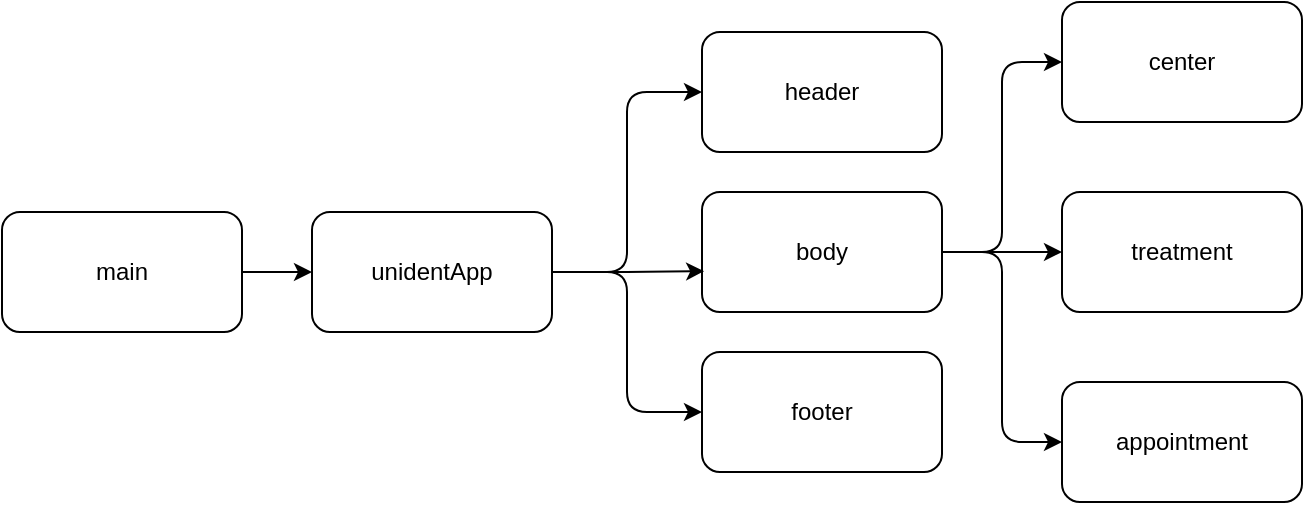 <mxfile>
    <diagram id="oEaeB0mKc6C0P4M9qnaP" name="Page-1">
        <mxGraphModel dx="944" dy="624" grid="1" gridSize="10" guides="1" tooltips="1" connect="1" arrows="1" fold="1" page="1" pageScale="1" pageWidth="850" pageHeight="1100" math="0" shadow="0">
            <root>
                <mxCell id="0"/>
                <mxCell id="1" parent="0"/>
                <mxCell id="11" style="edgeStyle=none;html=1;exitX=1;exitY=0.5;exitDx=0;exitDy=0;entryX=0;entryY=0.5;entryDx=0;entryDy=0;" edge="1" parent="1" source="2" target="10">
                    <mxGeometry relative="1" as="geometry"/>
                </mxCell>
                <mxCell id="2" value="main" style="rounded=1;whiteSpace=wrap;html=1;" vertex="1" parent="1">
                    <mxGeometry x="30" y="335" width="120" height="60" as="geometry"/>
                </mxCell>
                <mxCell id="4" value="header" style="rounded=1;whiteSpace=wrap;html=1;" vertex="1" parent="1">
                    <mxGeometry x="380" y="245" width="120" height="60" as="geometry"/>
                </mxCell>
                <mxCell id="16" style="edgeStyle=orthogonalEdgeStyle;html=1;entryX=0;entryY=0.5;entryDx=0;entryDy=0;" edge="1" parent="1" source="5" target="9">
                    <mxGeometry relative="1" as="geometry">
                        <Array as="points">
                            <mxPoint x="530" y="355"/>
                            <mxPoint x="530" y="260"/>
                        </Array>
                    </mxGeometry>
                </mxCell>
                <mxCell id="18" style="edgeStyle=orthogonalEdgeStyle;html=1;entryX=0;entryY=0.5;entryDx=0;entryDy=0;" edge="1" parent="1" source="5" target="8">
                    <mxGeometry relative="1" as="geometry"/>
                </mxCell>
                <mxCell id="20" style="edgeStyle=orthogonalEdgeStyle;html=1;entryX=0;entryY=0.5;entryDx=0;entryDy=0;" edge="1" parent="1" source="5" target="6">
                    <mxGeometry relative="1" as="geometry"/>
                </mxCell>
                <mxCell id="5" value="body" style="rounded=1;whiteSpace=wrap;html=1;" vertex="1" parent="1">
                    <mxGeometry x="380" y="325" width="120" height="60" as="geometry"/>
                </mxCell>
                <mxCell id="6" value="appointment" style="rounded=1;whiteSpace=wrap;html=1;" vertex="1" parent="1">
                    <mxGeometry x="560" y="420" width="120" height="60" as="geometry"/>
                </mxCell>
                <mxCell id="7" value="footer" style="rounded=1;whiteSpace=wrap;html=1;" vertex="1" parent="1">
                    <mxGeometry x="380" y="405" width="120" height="60" as="geometry"/>
                </mxCell>
                <mxCell id="8" value="treatment" style="rounded=1;whiteSpace=wrap;html=1;" vertex="1" parent="1">
                    <mxGeometry x="560" y="325" width="120" height="60" as="geometry"/>
                </mxCell>
                <mxCell id="9" value="center" style="rounded=1;whiteSpace=wrap;html=1;" vertex="1" parent="1">
                    <mxGeometry x="560" y="230" width="120" height="60" as="geometry"/>
                </mxCell>
                <mxCell id="12" style="edgeStyle=orthogonalEdgeStyle;html=1;exitX=1;exitY=0.5;exitDx=0;exitDy=0;entryX=0;entryY=0.5;entryDx=0;entryDy=0;" edge="1" parent="1" source="10" target="4">
                    <mxGeometry relative="1" as="geometry">
                        <mxPoint x="370" y="275" as="targetPoint"/>
                    </mxGeometry>
                </mxCell>
                <mxCell id="13" style="edgeStyle=orthogonalEdgeStyle;html=1;entryX=0.009;entryY=0.66;entryDx=0;entryDy=0;entryPerimeter=0;" edge="1" parent="1" source="10" target="5">
                    <mxGeometry relative="1" as="geometry"/>
                </mxCell>
                <mxCell id="15" style="edgeStyle=orthogonalEdgeStyle;html=1;entryX=0;entryY=0.5;entryDx=0;entryDy=0;" edge="1" parent="1" source="10" target="7">
                    <mxGeometry relative="1" as="geometry"/>
                </mxCell>
                <mxCell id="10" value="unidentApp" style="rounded=1;whiteSpace=wrap;html=1;" vertex="1" parent="1">
                    <mxGeometry x="185" y="335" width="120" height="60" as="geometry"/>
                </mxCell>
            </root>
        </mxGraphModel>
    </diagram>
</mxfile>